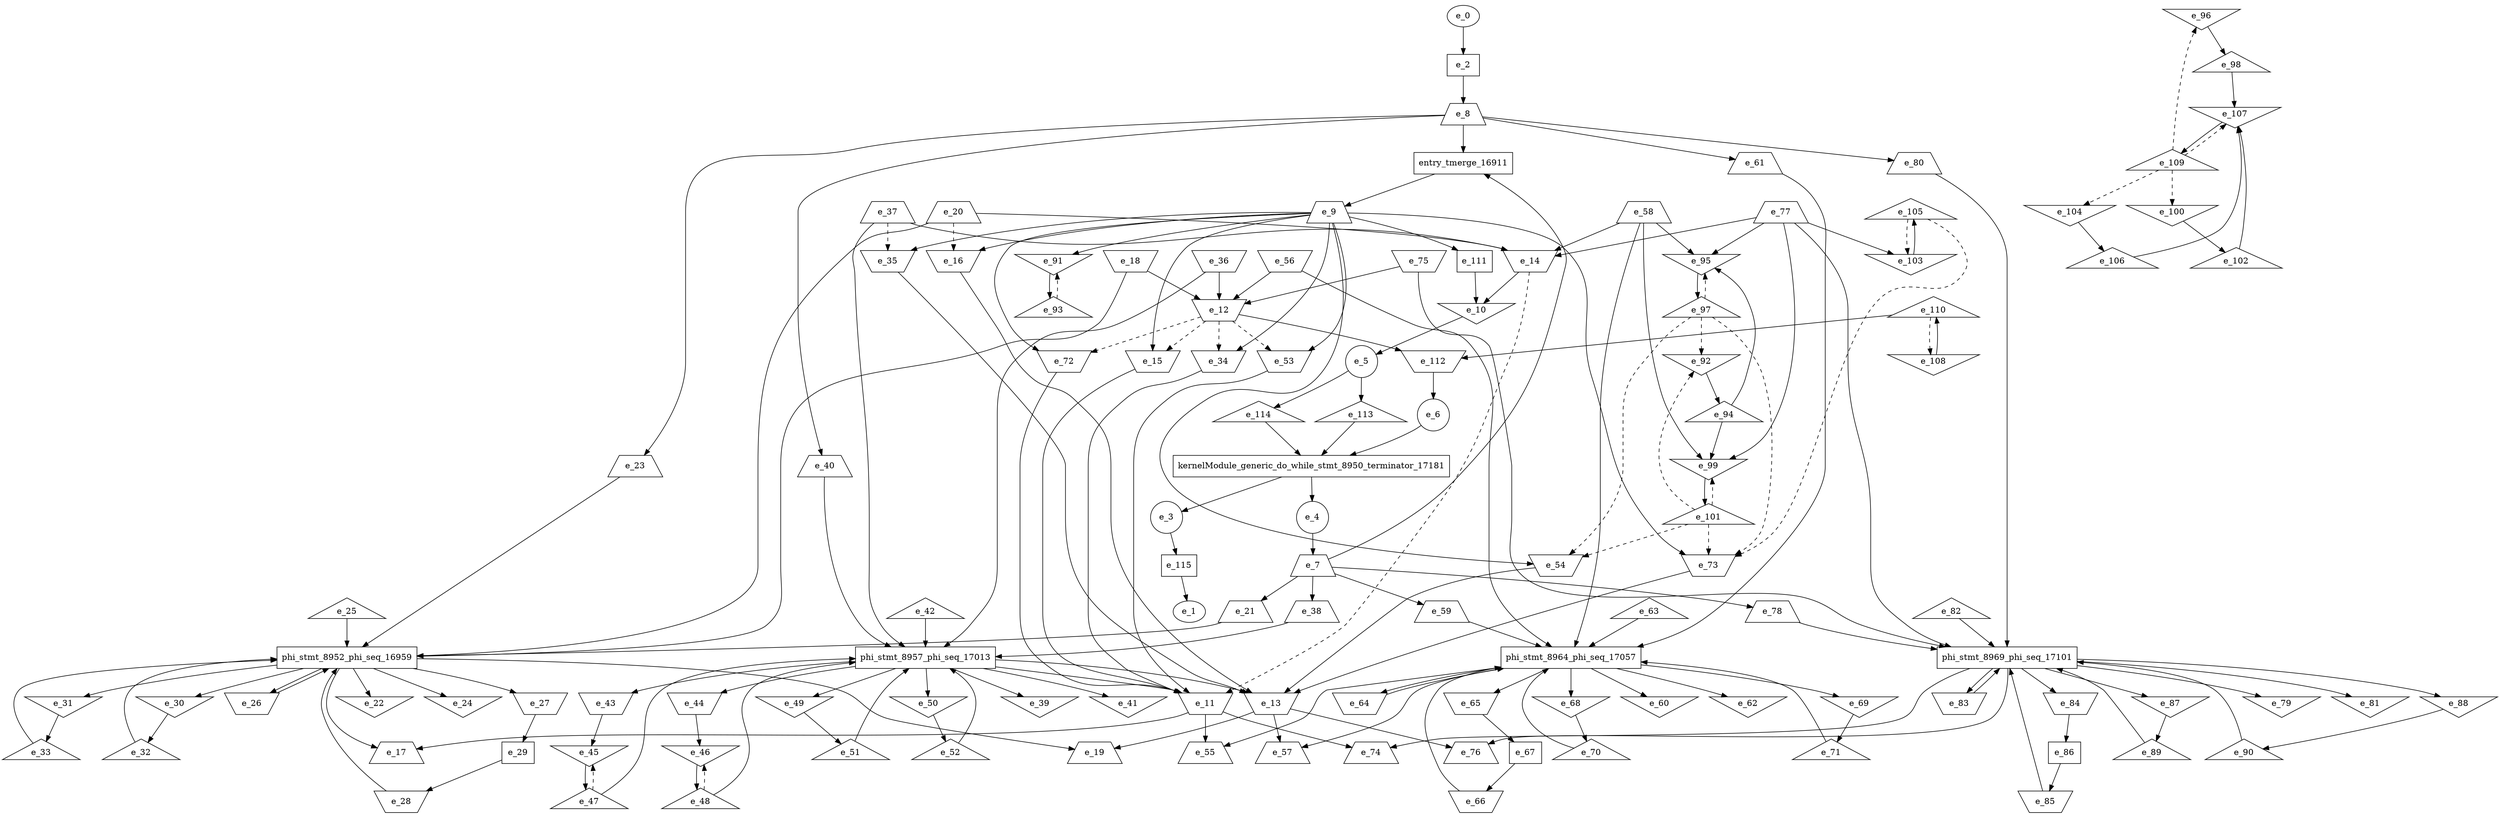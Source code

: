 digraph control_path {
  e_0: entry_node : n ;
  e_1: exit_node : s ;
  e_2 [shape = dot];
  e_3 [shape = circle];
  e_4 [shape = circle];
  e_5 [shape = circle];
  e_6 [shape = circle];
  e_7 [shape = trapezium];
  e_8 [shape = trapezium];
  e_9 [shape = trapezium];
  e_10 [shape = invtriangle];
  e_11 [shape = invtrapezium];
  e_12 [shape = invtrapezium];
  e_13 [shape = invtrapezium];
  e_14 [shape = invtrapezium];
  e_15 [shape = invtrapezium];
  e_16 [shape = invtrapezium];
  e_17 [shape = trapezium];
  e_18 [shape = invtrapezium];
  e_19 [shape = trapezium];
  e_20 [shape = trapezium];
  e_21 [shape = trapezium];
  e_22 [shape = invtriangle];
  e_23 [shape = trapezium];
  e_24 [shape = invtriangle];
  e_25 [shape = triangle];
  e_26 [shape = invtrapezium];
  e_27 [shape = invtrapezium];
  e_28 [shape = invtrapezium];
  e_29 [shape = dot];
  e_30 [shape = invtriangle];
  e_31 [shape = invtriangle];
  e_32 [shape = triangle];
  e_33 [shape = triangle];
  e_34 [shape = invtrapezium];
  e_35 [shape = invtrapezium];
  e_36 [shape = invtrapezium];
  e_37 [shape = trapezium];
  e_38 [shape = trapezium];
  e_39 [shape = invtriangle];
  e_40 [shape = trapezium];
  e_41 [shape = invtriangle];
  e_42 [shape = triangle];
  e_43 [shape = invtrapezium];
  e_44 [shape = invtrapezium];
  e_45 [shape = invtriangle];
  e_46 [shape = invtriangle];
  e_47 [shape = triangle];
  e_48 [shape = triangle];
  e_49 [shape = invtriangle];
  e_50 [shape = invtriangle];
  e_51 [shape = triangle];
  e_52 [shape = triangle];
  e_53 [shape = invtrapezium];
  e_54 [shape = invtrapezium];
  e_55 [shape = trapezium];
  e_56 [shape = invtrapezium];
  e_57 [shape = trapezium];
  e_58 [shape = trapezium];
  e_59 [shape = trapezium];
  e_60 [shape = invtriangle];
  e_61 [shape = trapezium];
  e_62 [shape = invtriangle];
  e_63 [shape = triangle];
  e_64 [shape = invtrapezium];
  e_65 [shape = invtrapezium];
  e_66 [shape = invtrapezium];
  e_67 [shape = dot];
  e_68 [shape = invtriangle];
  e_69 [shape = invtriangle];
  e_70 [shape = triangle];
  e_71 [shape = triangle];
  e_72 [shape = invtrapezium];
  e_73 [shape = invtrapezium];
  e_74 [shape = trapezium];
  e_75 [shape = invtrapezium];
  e_76 [shape = trapezium];
  e_77 [shape = trapezium];
  e_78 [shape = trapezium];
  e_79 [shape = invtriangle];
  e_80 [shape = trapezium];
  e_81 [shape = invtriangle];
  e_82 [shape = triangle];
  e_83 [shape = invtrapezium];
  e_84 [shape = invtrapezium];
  e_85 [shape = invtrapezium];
  e_86 [shape = dot];
  e_87 [shape = invtriangle];
  e_88 [shape = invtriangle];
  e_89 [shape = triangle];
  e_90 [shape = triangle];
  e_91 [shape = invtriangle];
  e_92 [shape = invtriangle];
  e_93 [shape = triangle];
  e_94 [shape = triangle];
  e_95 [shape = invtriangle];
  e_96 [shape = invtriangle];
  e_97 [shape = triangle];
  e_98 [shape = triangle];
  e_99 [shape = invtriangle];
  e_100 [shape = invtriangle];
  e_101 [shape = triangle];
  e_102 [shape = triangle];
  e_103 [shape = invtriangle];
  e_104 [shape = invtriangle];
  e_105 [shape = triangle];
  e_106 [shape = triangle];
  e_107 [shape = invtriangle];
  e_108 [shape = invtriangle];
  e_109 [shape = triangle];
  e_110 [shape = triangle];
  e_111 [shape = dot];
  e_112 [shape = invtrapezium];
  e_113 [shape = triangle];
  e_114 [shape = triangle];
  e_115 [shape = dot];
  e_115 -> e_1;
  e_0 -> e_2;
  e_10 -> e_5;
  e_112 -> e_6;
  e_4 -> e_7;
  e_2 -> e_8;
  e_111 -> e_10;
  e_14 -> e_10;
  e_34 -> e_11;
  e_72 -> e_11;
  e_53 -> e_11;
  e_15 -> e_11;
  e_14 -> e_11[style = dashed];
  e_36 -> e_12;
  e_75 -> e_12;
  e_56 -> e_12;
  e_18 -> e_12;
  e_35 -> e_13;
  e_73 -> e_13;
  e_54 -> e_13;
  e_16 -> e_13;
  e_37 -> e_14;
  e_77 -> e_14;
  e_58 -> e_14;
  e_20 -> e_14;
  e_9 -> e_15;
  e_12 -> e_15[style = dashed];
  e_9 -> e_16;
  e_20 -> e_16[style = dashed];
  e_11 -> e_17;
  e_13 -> e_19;
  e_7 -> e_21;
  e_8 -> e_23;
  e_29 -> e_28;
  e_27 -> e_29;
  e_30 -> e_32;
  e_31 -> e_33;
  e_9 -> e_34;
  e_12 -> e_34[style = dashed];
  e_9 -> e_35;
  e_37 -> e_35[style = dashed];
  e_7 -> e_38;
  e_8 -> e_40;
  e_43 -> e_45;
  e_47 -> e_45[style = dashed];
  e_44 -> e_46;
  e_48 -> e_46[style = dashed];
  e_45 -> e_47;
  e_46 -> e_48;
  e_49 -> e_51;
  e_50 -> e_52;
  e_9 -> e_53;
  e_12 -> e_53[style = dashed];
  e_9 -> e_54;
  e_97 -> e_54[style = dashed];
  e_101 -> e_54[style = dashed];
  e_11 -> e_55;
  e_13 -> e_57;
  e_7 -> e_59;
  e_8 -> e_61;
  e_67 -> e_66;
  e_65 -> e_67;
  e_68 -> e_70;
  e_69 -> e_71;
  e_9 -> e_72;
  e_12 -> e_72[style = dashed];
  e_9 -> e_73;
  e_105 -> e_73[style = dashed];
  e_97 -> e_73[style = dashed];
  e_101 -> e_73[style = dashed];
  e_11 -> e_74;
  e_13 -> e_76;
  e_7 -> e_78;
  e_8 -> e_80;
  e_86 -> e_85;
  e_84 -> e_86;
  e_87 -> e_89;
  e_88 -> e_90;
  e_9 -> e_91;
  e_93 -> e_91[style = dashed];
  e_97 -> e_92[style = dashed];
  e_101 -> e_92[style = dashed];
  e_91 -> e_93;
  e_92 -> e_94;
  e_77 -> e_95;
  e_58 -> e_95;
  e_94 -> e_95;
  e_97 -> e_95[style = dashed];
  e_109 -> e_96[style = dashed];
  e_95 -> e_97;
  e_96 -> e_98;
  e_77 -> e_99;
  e_58 -> e_99;
  e_94 -> e_99;
  e_101 -> e_99[style = dashed];
  e_109 -> e_100[style = dashed];
  e_99 -> e_101;
  e_100 -> e_102;
  e_77 -> e_103;
  e_105 -> e_103[style = dashed];
  e_109 -> e_104[style = dashed];
  e_103 -> e_105;
  e_104 -> e_106;
  e_106 -> e_107;
  e_98 -> e_107;
  e_102 -> e_107;
  e_109 -> e_107[style = dashed];
  e_110 -> e_108[style = dashed];
  e_107 -> e_109;
  e_108 -> e_110;
  e_9 -> e_111;
  e_110 -> e_112;
  e_12 -> e_112;
  e_5 -> e_113;
  e_5 -> e_114;
  e_3 -> e_115;
  kernelModule_generic_do_while_stmt_8950_terminator_17181 [shape=rectangle];
e_6 -> kernelModule_generic_do_while_stmt_8950_terminator_17181;
e_114 -> kernelModule_generic_do_while_stmt_8950_terminator_17181;
e_113 -> kernelModule_generic_do_while_stmt_8950_terminator_17181;
kernelModule_generic_do_while_stmt_8950_terminator_17181 -> e_4;
kernelModule_generic_do_while_stmt_8950_terminator_17181 -> e_3;
  phi_stmt_8952_phi_seq_16959 [shape=rectangle];
e_23 -> phi_stmt_8952_phi_seq_16959;
phi_stmt_8952_phi_seq_16959 -> e_26;
phi_stmt_8952_phi_seq_16959 -> e_27;
phi_stmt_8952_phi_seq_16959 -> e_24;
e_26 -> phi_stmt_8952_phi_seq_16959;
e_28 -> phi_stmt_8952_phi_seq_16959;
e_21 -> phi_stmt_8952_phi_seq_16959;
phi_stmt_8952_phi_seq_16959 -> e_30;
phi_stmt_8952_phi_seq_16959 -> e_31;
phi_stmt_8952_phi_seq_16959 -> e_22;
e_32 -> phi_stmt_8952_phi_seq_16959;
e_33 -> phi_stmt_8952_phi_seq_16959;
e_18 -> phi_stmt_8952_phi_seq_16959;
e_20 -> phi_stmt_8952_phi_seq_16959;
phi_stmt_8952_phi_seq_16959 -> e_17;
phi_stmt_8952_phi_seq_16959 -> e_19;
e_25 -> phi_stmt_8952_phi_seq_16959;
  phi_stmt_8957_phi_seq_17013 [shape=rectangle];
e_40 -> phi_stmt_8957_phi_seq_17013;
phi_stmt_8957_phi_seq_17013 -> e_43;
phi_stmt_8957_phi_seq_17013 -> e_44;
phi_stmt_8957_phi_seq_17013 -> e_41;
e_47 -> phi_stmt_8957_phi_seq_17013;
e_48 -> phi_stmt_8957_phi_seq_17013;
e_38 -> phi_stmt_8957_phi_seq_17013;
phi_stmt_8957_phi_seq_17013 -> e_49;
phi_stmt_8957_phi_seq_17013 -> e_50;
phi_stmt_8957_phi_seq_17013 -> e_39;
e_51 -> phi_stmt_8957_phi_seq_17013;
e_52 -> phi_stmt_8957_phi_seq_17013;
e_36 -> phi_stmt_8957_phi_seq_17013;
e_37 -> phi_stmt_8957_phi_seq_17013;
phi_stmt_8957_phi_seq_17013 -> e_11;
phi_stmt_8957_phi_seq_17013 -> e_13;
e_42 -> phi_stmt_8957_phi_seq_17013;
  phi_stmt_8964_phi_seq_17057 [shape=rectangle];
e_61 -> phi_stmt_8964_phi_seq_17057;
phi_stmt_8964_phi_seq_17057 -> e_64;
phi_stmt_8964_phi_seq_17057 -> e_65;
phi_stmt_8964_phi_seq_17057 -> e_62;
e_64 -> phi_stmt_8964_phi_seq_17057;
e_66 -> phi_stmt_8964_phi_seq_17057;
e_59 -> phi_stmt_8964_phi_seq_17057;
phi_stmt_8964_phi_seq_17057 -> e_68;
phi_stmt_8964_phi_seq_17057 -> e_69;
phi_stmt_8964_phi_seq_17057 -> e_60;
e_70 -> phi_stmt_8964_phi_seq_17057;
e_71 -> phi_stmt_8964_phi_seq_17057;
e_56 -> phi_stmt_8964_phi_seq_17057;
e_58 -> phi_stmt_8964_phi_seq_17057;
phi_stmt_8964_phi_seq_17057 -> e_55;
phi_stmt_8964_phi_seq_17057 -> e_57;
e_63 -> phi_stmt_8964_phi_seq_17057;
  phi_stmt_8969_phi_seq_17101 [shape=rectangle];
e_80 -> phi_stmt_8969_phi_seq_17101;
phi_stmt_8969_phi_seq_17101 -> e_83;
phi_stmt_8969_phi_seq_17101 -> e_84;
phi_stmt_8969_phi_seq_17101 -> e_81;
e_83 -> phi_stmt_8969_phi_seq_17101;
e_85 -> phi_stmt_8969_phi_seq_17101;
e_78 -> phi_stmt_8969_phi_seq_17101;
phi_stmt_8969_phi_seq_17101 -> e_87;
phi_stmt_8969_phi_seq_17101 -> e_88;
phi_stmt_8969_phi_seq_17101 -> e_79;
e_89 -> phi_stmt_8969_phi_seq_17101;
e_90 -> phi_stmt_8969_phi_seq_17101;
e_75 -> phi_stmt_8969_phi_seq_17101;
e_77 -> phi_stmt_8969_phi_seq_17101;
phi_stmt_8969_phi_seq_17101 -> e_74;
phi_stmt_8969_phi_seq_17101 -> e_76;
e_82 -> phi_stmt_8969_phi_seq_17101;
entry_tmerge_16911 [shape = rectangle]; 
e_7 -> entry_tmerge_16911;
e_8 -> entry_tmerge_16911;
entry_tmerge_16911 -> e_9;
}
